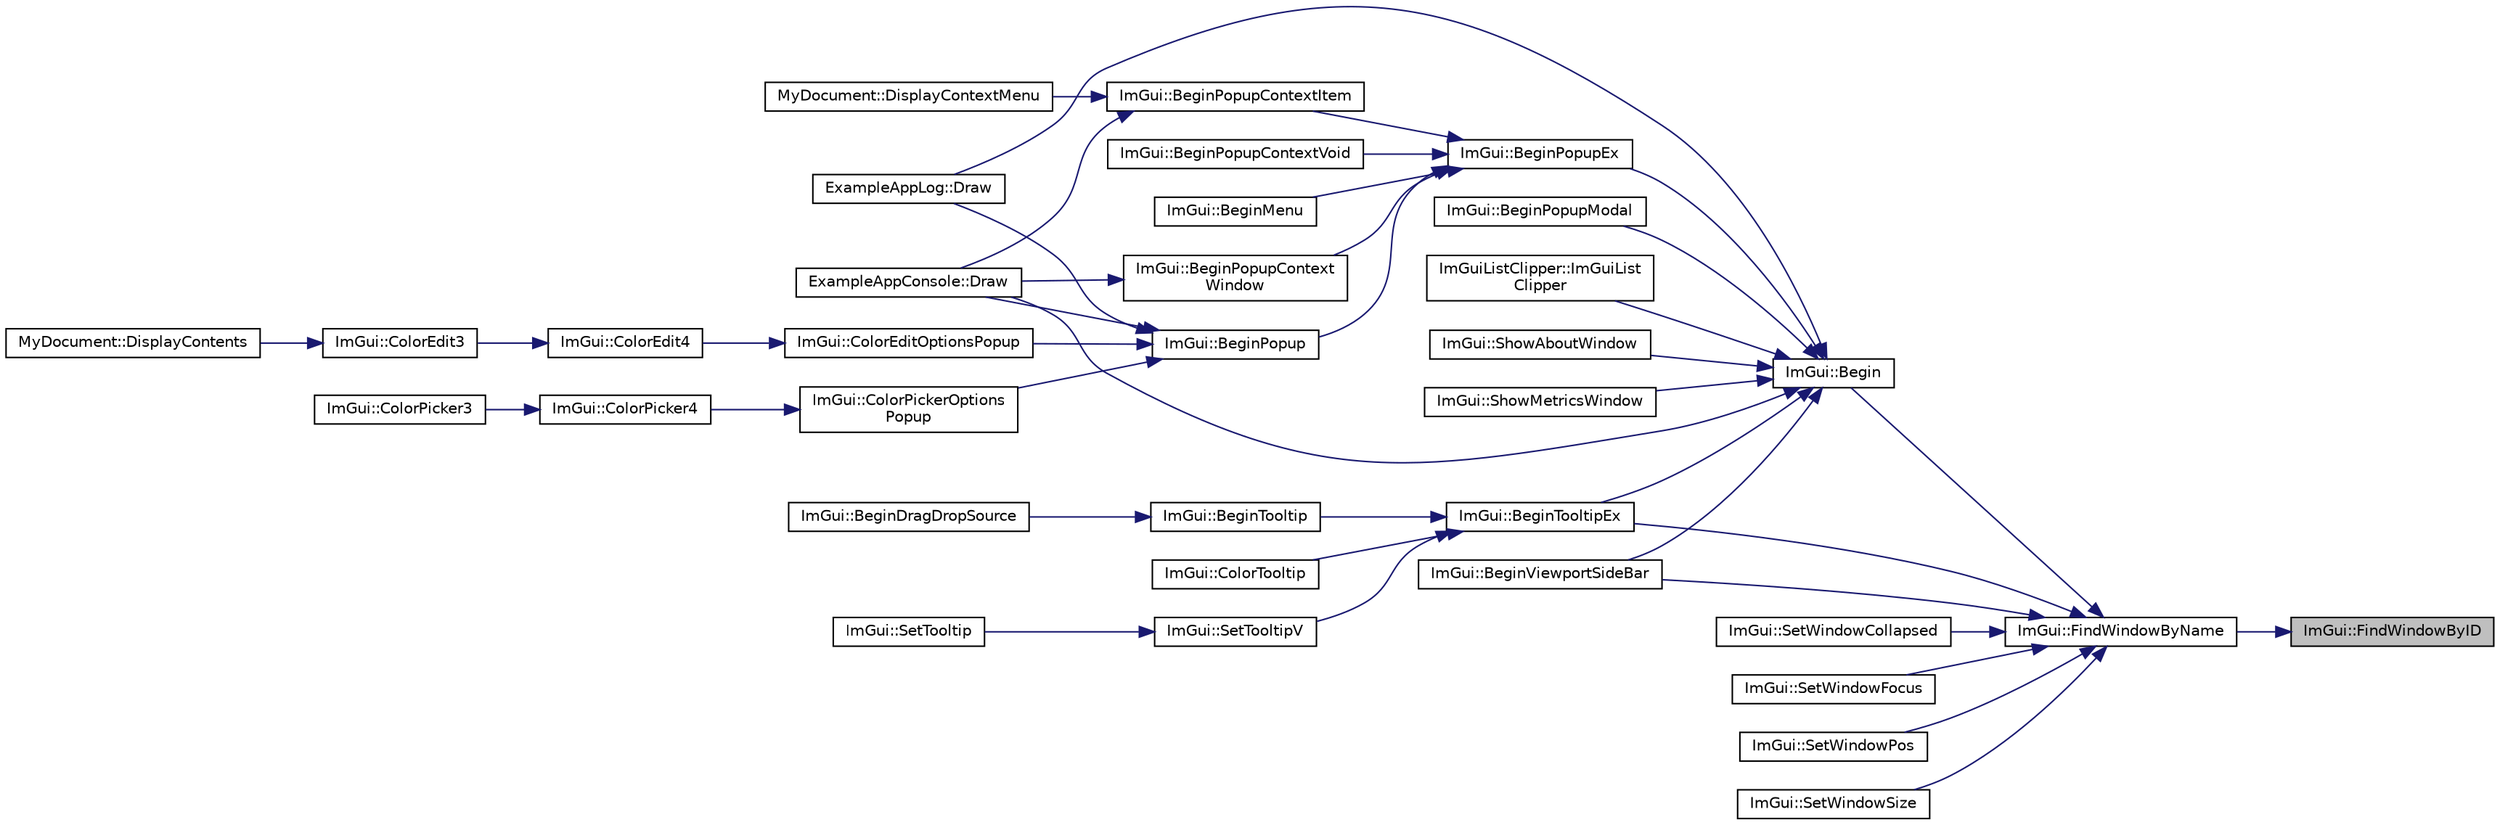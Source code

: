 digraph "ImGui::FindWindowByID"
{
 // LATEX_PDF_SIZE
  edge [fontname="Helvetica",fontsize="10",labelfontname="Helvetica",labelfontsize="10"];
  node [fontname="Helvetica",fontsize="10",shape=record];
  rankdir="RL";
  Node1 [label="ImGui::FindWindowByID",height=0.2,width=0.4,color="black", fillcolor="grey75", style="filled", fontcolor="black",tooltip=" "];
  Node1 -> Node2 [dir="back",color="midnightblue",fontsize="10",style="solid"];
  Node2 [label="ImGui::FindWindowByName",height=0.2,width=0.4,color="black", fillcolor="white", style="filled",URL="$namespace_im_gui.html#abca25f22c02e73d5eb2e9c72c4557813",tooltip=" "];
  Node2 -> Node3 [dir="back",color="midnightblue",fontsize="10",style="solid"];
  Node3 [label="ImGui::Begin",height=0.2,width=0.4,color="black", fillcolor="white", style="filled",URL="$namespace_im_gui.html#a581e58db0bc930bafa4a5d23093a2b99",tooltip=" "];
  Node3 -> Node4 [dir="back",color="midnightblue",fontsize="10",style="solid"];
  Node4 [label="ImGui::BeginPopupEx",height=0.2,width=0.4,color="black", fillcolor="white", style="filled",URL="$namespace_im_gui.html#a89da3a22300e8293257b6cfdf1b83b7a",tooltip=" "];
  Node4 -> Node5 [dir="back",color="midnightblue",fontsize="10",style="solid"];
  Node5 [label="ImGui::BeginMenu",height=0.2,width=0.4,color="black", fillcolor="white", style="filled",URL="$namespace_im_gui.html#a1e55711a21f97d5dff919d697d3a7201",tooltip=" "];
  Node4 -> Node6 [dir="back",color="midnightblue",fontsize="10",style="solid"];
  Node6 [label="ImGui::BeginPopup",height=0.2,width=0.4,color="black", fillcolor="white", style="filled",URL="$namespace_im_gui.html#a10e213926d8ca212266bc5fbded1e026",tooltip=" "];
  Node6 -> Node7 [dir="back",color="midnightblue",fontsize="10",style="solid"];
  Node7 [label="ImGui::ColorEditOptionsPopup",height=0.2,width=0.4,color="black", fillcolor="white", style="filled",URL="$namespace_im_gui.html#a6bfb117816d669f8704e5d0c0c0795fe",tooltip=" "];
  Node7 -> Node8 [dir="back",color="midnightblue",fontsize="10",style="solid"];
  Node8 [label="ImGui::ColorEdit4",height=0.2,width=0.4,color="black", fillcolor="white", style="filled",URL="$namespace_im_gui.html#ac3f45e2aa0b1d591cc8a2cdf8b566a45",tooltip=" "];
  Node8 -> Node9 [dir="back",color="midnightblue",fontsize="10",style="solid"];
  Node9 [label="ImGui::ColorEdit3",height=0.2,width=0.4,color="black", fillcolor="white", style="filled",URL="$namespace_im_gui.html#a5afe76ba1c91f07363e40396e7df656e",tooltip=" "];
  Node9 -> Node10 [dir="back",color="midnightblue",fontsize="10",style="solid"];
  Node10 [label="MyDocument::DisplayContents",height=0.2,width=0.4,color="black", fillcolor="white", style="filled",URL="$struct_my_document.html#aa51e0b8e6c95b7109a507603599c05d9",tooltip=" "];
  Node6 -> Node11 [dir="back",color="midnightblue",fontsize="10",style="solid"];
  Node11 [label="ImGui::ColorPickerOptions\lPopup",height=0.2,width=0.4,color="black", fillcolor="white", style="filled",URL="$namespace_im_gui.html#a6d112eeb6d8ffdebbc9d9a8c66babbee",tooltip=" "];
  Node11 -> Node12 [dir="back",color="midnightblue",fontsize="10",style="solid"];
  Node12 [label="ImGui::ColorPicker4",height=0.2,width=0.4,color="black", fillcolor="white", style="filled",URL="$namespace_im_gui.html#a3d5aae9e0a14aa051d5a799abbe97b32",tooltip=" "];
  Node12 -> Node13 [dir="back",color="midnightblue",fontsize="10",style="solid"];
  Node13 [label="ImGui::ColorPicker3",height=0.2,width=0.4,color="black", fillcolor="white", style="filled",URL="$namespace_im_gui.html#a2a2a98cb9a17b18702be6b954670b388",tooltip=" "];
  Node6 -> Node14 [dir="back",color="midnightblue",fontsize="10",style="solid"];
  Node14 [label="ExampleAppConsole::Draw",height=0.2,width=0.4,color="black", fillcolor="white", style="filled",URL="$struct_example_app_console.html#a0518a09c7e8648dd52c7c06df19ac17a",tooltip=" "];
  Node6 -> Node15 [dir="back",color="midnightblue",fontsize="10",style="solid"];
  Node15 [label="ExampleAppLog::Draw",height=0.2,width=0.4,color="black", fillcolor="white", style="filled",URL="$struct_example_app_log.html#a5ad3a4bdb89171b84aeaff96948a1f77",tooltip=" "];
  Node4 -> Node16 [dir="back",color="midnightblue",fontsize="10",style="solid"];
  Node16 [label="ImGui::BeginPopupContextItem",height=0.2,width=0.4,color="black", fillcolor="white", style="filled",URL="$namespace_im_gui.html#a440894c8c00495d5cc01529f4504fca9",tooltip=" "];
  Node16 -> Node17 [dir="back",color="midnightblue",fontsize="10",style="solid"];
  Node17 [label="MyDocument::DisplayContextMenu",height=0.2,width=0.4,color="black", fillcolor="white", style="filled",URL="$struct_my_document.html#ae9e8d83c14b75c307447e3f410e432ec",tooltip=" "];
  Node16 -> Node14 [dir="back",color="midnightblue",fontsize="10",style="solid"];
  Node4 -> Node18 [dir="back",color="midnightblue",fontsize="10",style="solid"];
  Node18 [label="ImGui::BeginPopupContextVoid",height=0.2,width=0.4,color="black", fillcolor="white", style="filled",URL="$namespace_im_gui.html#a6758a456204101a9c4a660da4cfba2c9",tooltip=" "];
  Node4 -> Node19 [dir="back",color="midnightblue",fontsize="10",style="solid"];
  Node19 [label="ImGui::BeginPopupContext\lWindow",height=0.2,width=0.4,color="black", fillcolor="white", style="filled",URL="$namespace_im_gui.html#aef8b2c0baa27bd5c68f676aaf14ed946",tooltip=" "];
  Node19 -> Node14 [dir="back",color="midnightblue",fontsize="10",style="solid"];
  Node3 -> Node20 [dir="back",color="midnightblue",fontsize="10",style="solid"];
  Node20 [label="ImGui::BeginPopupModal",height=0.2,width=0.4,color="black", fillcolor="white", style="filled",URL="$namespace_im_gui.html#a6d840f615c198c2342968f733fda11b3",tooltip=" "];
  Node3 -> Node21 [dir="back",color="midnightblue",fontsize="10",style="solid"];
  Node21 [label="ImGui::BeginTooltipEx",height=0.2,width=0.4,color="black", fillcolor="white", style="filled",URL="$namespace_im_gui.html#a275e14075f65a027443f5b838c910cb9",tooltip=" "];
  Node21 -> Node22 [dir="back",color="midnightblue",fontsize="10",style="solid"];
  Node22 [label="ImGui::BeginTooltip",height=0.2,width=0.4,color="black", fillcolor="white", style="filled",URL="$namespace_im_gui.html#a36816a48385f4759d746a03cf6202512",tooltip=" "];
  Node22 -> Node23 [dir="back",color="midnightblue",fontsize="10",style="solid"];
  Node23 [label="ImGui::BeginDragDropSource",height=0.2,width=0.4,color="black", fillcolor="white", style="filled",URL="$namespace_im_gui.html#ac2609b0f034d3bcd8d70d26df8694eaa",tooltip=" "];
  Node21 -> Node24 [dir="back",color="midnightblue",fontsize="10",style="solid"];
  Node24 [label="ImGui::ColorTooltip",height=0.2,width=0.4,color="black", fillcolor="white", style="filled",URL="$namespace_im_gui.html#afad90b366b6471e3b13175c0ebeb26c8",tooltip=" "];
  Node21 -> Node25 [dir="back",color="midnightblue",fontsize="10",style="solid"];
  Node25 [label="ImGui::SetTooltipV",height=0.2,width=0.4,color="black", fillcolor="white", style="filled",URL="$namespace_im_gui.html#a3826acf68fc4a12bb66401575f51d6a2",tooltip=" "];
  Node25 -> Node26 [dir="back",color="midnightblue",fontsize="10",style="solid"];
  Node26 [label="ImGui::SetTooltip",height=0.2,width=0.4,color="black", fillcolor="white", style="filled",URL="$namespace_im_gui.html#a313073fa01b8a9791f241ef93091ce92",tooltip=" "];
  Node3 -> Node27 [dir="back",color="midnightblue",fontsize="10",style="solid"];
  Node27 [label="ImGui::BeginViewportSideBar",height=0.2,width=0.4,color="black", fillcolor="white", style="filled",URL="$namespace_im_gui.html#a4216382dd5ad6c17e183f9f894db2e15",tooltip=" "];
  Node3 -> Node14 [dir="back",color="midnightblue",fontsize="10",style="solid"];
  Node3 -> Node15 [dir="back",color="midnightblue",fontsize="10",style="solid"];
  Node3 -> Node28 [dir="back",color="midnightblue",fontsize="10",style="solid"];
  Node28 [label="ImGuiListClipper::ImGuiList\lClipper",height=0.2,width=0.4,color="black", fillcolor="white", style="filled",URL="$struct_im_gui_list_clipper.html#aa102d8c5cde9d8bf8dc5707c1d6fb96e",tooltip=" "];
  Node3 -> Node29 [dir="back",color="midnightblue",fontsize="10",style="solid"];
  Node29 [label="ImGui::ShowAboutWindow",height=0.2,width=0.4,color="black", fillcolor="white", style="filled",URL="$namespace_im_gui.html#ac297462e33309d0540fa459bccdc9304",tooltip=" "];
  Node3 -> Node30 [dir="back",color="midnightblue",fontsize="10",style="solid"];
  Node30 [label="ImGui::ShowMetricsWindow",height=0.2,width=0.4,color="black", fillcolor="white", style="filled",URL="$namespace_im_gui.html#afe7a28c6eb52fff3cc27d5a698fea4ff",tooltip=" "];
  Node2 -> Node21 [dir="back",color="midnightblue",fontsize="10",style="solid"];
  Node2 -> Node27 [dir="back",color="midnightblue",fontsize="10",style="solid"];
  Node2 -> Node31 [dir="back",color="midnightblue",fontsize="10",style="solid"];
  Node31 [label="ImGui::SetWindowCollapsed",height=0.2,width=0.4,color="black", fillcolor="white", style="filled",URL="$namespace_im_gui.html#ac349187d6aae141cd3b4476e54bcc338",tooltip=" "];
  Node2 -> Node32 [dir="back",color="midnightblue",fontsize="10",style="solid"];
  Node32 [label="ImGui::SetWindowFocus",height=0.2,width=0.4,color="black", fillcolor="white", style="filled",URL="$namespace_im_gui.html#aa612adbb975051090898f094a1608f24",tooltip=" "];
  Node2 -> Node33 [dir="back",color="midnightblue",fontsize="10",style="solid"];
  Node33 [label="ImGui::SetWindowPos",height=0.2,width=0.4,color="black", fillcolor="white", style="filled",URL="$namespace_im_gui.html#a32032b56f975bb3145adbe19f38f3b56",tooltip=" "];
  Node2 -> Node34 [dir="back",color="midnightblue",fontsize="10",style="solid"];
  Node34 [label="ImGui::SetWindowSize",height=0.2,width=0.4,color="black", fillcolor="white", style="filled",URL="$namespace_im_gui.html#a441528b9198d4531e79337121212cd33",tooltip=" "];
}
